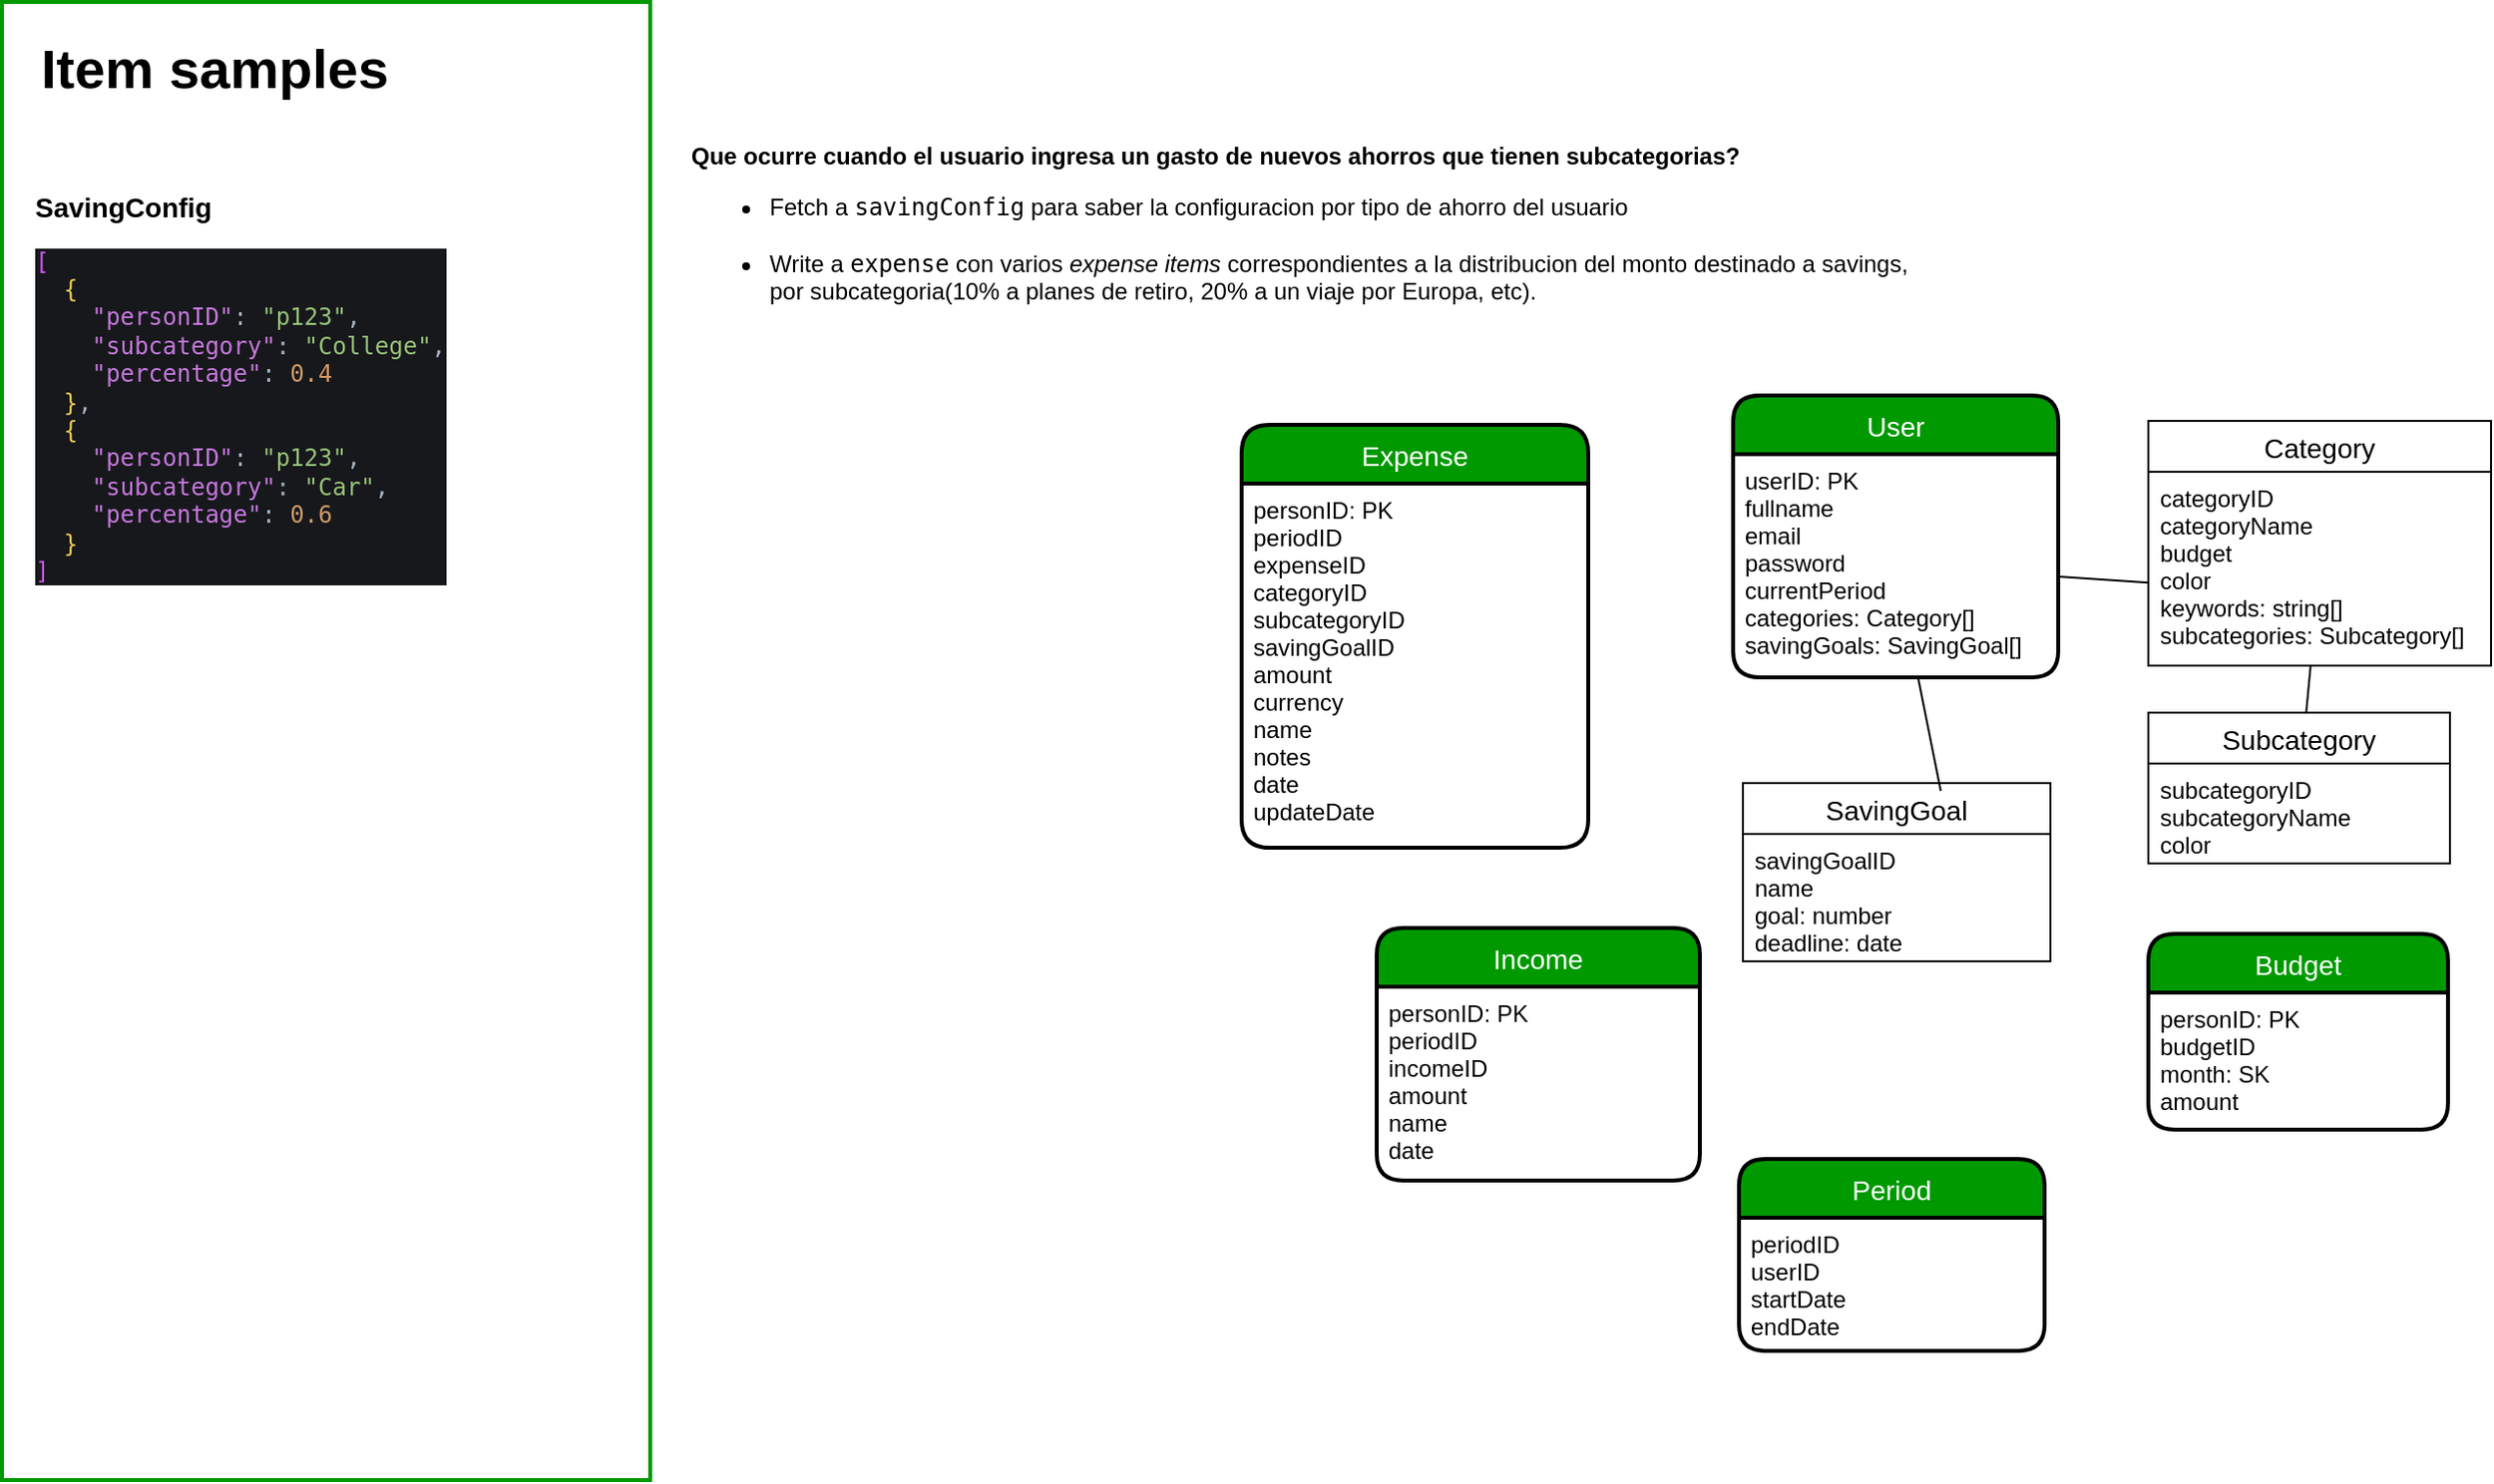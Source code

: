 <mxfile version="19.0.3" type="device"><diagram id="Nf0Q1J0bsJGXM35QZuhO" name="Data Model"><mxGraphModel dx="2310" dy="977" grid="0" gridSize="10" guides="1" tooltips="1" connect="1" arrows="1" fold="1" page="0" pageScale="1" pageWidth="850" pageHeight="1100" math="0" shadow="0"><root><mxCell id="0"/><mxCell id="1" parent="0"/><object label="Expense" a="" tooltip="Expense dadta&#10;" id="3ay3Hl6pnc34jk5LIuFB-1"><mxCell style="swimlane;childLayout=stackLayout;horizontal=1;startSize=30;horizontalStack=0;rounded=1;fontSize=14;fontStyle=0;strokeWidth=2;resizeParent=0;resizeLast=1;shadow=0;dashed=0;align=center;labelBackgroundColor=none;arcSize=16;labelBorderColor=none;swimlaneLine=1;swimlaneFillColor=none;gradientColor=none;gradientDirection=north;fillColor=#009900;fontColor=#FFFFFF;" parent="1" vertex="1"><mxGeometry x="-703" y="120" width="177" height="216" as="geometry"><mxRectangle x="-669" y="120" width="81" height="30" as="alternateBounds"/></mxGeometry></mxCell></object><mxCell id="3ay3Hl6pnc34jk5LIuFB-2" value="personID: PK&#10;periodID&#10;expenseID&#10;categoryID&#10;subcategoryID&#10;savingGoalID&#10;amount&#10;currency&#10;name&#10;notes&#10;date&#10;updateDate" style="align=left;strokeColor=none;fillColor=none;spacingLeft=4;fontSize=12;verticalAlign=top;resizable=0;rotatable=0;part=1;" parent="3ay3Hl6pnc34jk5LIuFB-1" vertex="1"><mxGeometry y="30" width="177" height="186" as="geometry"/></mxCell><mxCell id="TQfG1iUgKqF-C-MgNsLs-1" value="User" style="swimlane;childLayout=stackLayout;horizontal=1;startSize=30;horizontalStack=0;rounded=1;fontSize=14;fontStyle=0;strokeWidth=2;resizeParent=0;resizeLast=1;shadow=0;dashed=0;align=center;fillColor=#009900;fontColor=#FFFFFF;" parent="1" vertex="1"><mxGeometry x="-452" y="105" width="166" height="144" as="geometry"/></mxCell><mxCell id="TQfG1iUgKqF-C-MgNsLs-2" value="userID: PK&#10;fullname&#10;email&#10;password&#10;currentPeriod        &#10;categories: Category[]&#10;savingGoals: SavingGoal[]" style="align=left;strokeColor=none;fillColor=none;spacingLeft=4;fontSize=12;verticalAlign=top;resizable=0;rotatable=0;part=1;" parent="TQfG1iUgKqF-C-MgNsLs-1" vertex="1"><mxGeometry y="30" width="166" height="114" as="geometry"/></mxCell><mxCell id="TQfG1iUgKqF-C-MgNsLs-7" value="&lt;strong style=&quot;background-color: initial;&quot;&gt;Que ocurre cuando el usuario ingresa un gasto de nuevos ahorros que tienen subcategorias?&lt;/strong&gt;&lt;span style=&quot;background-color: initial;&quot;&gt;&lt;br&gt;&lt;/span&gt;&lt;ul style=&quot;background-color: initial;&quot;&gt;&lt;li&gt;Fetch a &lt;code&gt;savingConfig&lt;/code&gt; para saber la configuracion por tipo de ahorro del usuario&lt;/li&gt;&lt;br&gt;&lt;li&gt;Write a &lt;code&gt;expense&lt;/code&gt; con varios &lt;em&gt;expense items&lt;/em&gt; correspondientes a la distribucion del monto destinado a savings, &lt;br&gt;por subcategoria(10% a planes de retiro, 20% a un viaje por Europa, etc).&lt;/li&gt;&lt;/ul&gt;" style="text;html=1;align=left;verticalAlign=middle;resizable=0;points=[];autosize=1;strokeColor=none;fillColor=none;" parent="1" vertex="1"><mxGeometry x="-986" y="-26" width="631" height="98" as="geometry"/></mxCell><mxCell id="TQfG1iUgKqF-C-MgNsLs-9" value="&lt;h1&gt;Item samples&lt;/h1&gt;" style="text;html=1;strokeColor=none;fillColor=none;spacing=5;spacingTop=-20;whiteSpace=wrap;overflow=hidden;rounded=0;shadow=0;dashed=0;labelBackgroundColor=none;labelBorderColor=none;fontFamily=Helvetica;fontSize=14;fontColor=#000000;startSize=30;" parent="1" vertex="1"><mxGeometry x="-1321" y="-87" width="196" height="55" as="geometry"/></mxCell><mxCell id="TQfG1iUgKqF-C-MgNsLs-11" value="" style="rounded=0;whiteSpace=wrap;html=1;shadow=0;dashed=0;labelBackgroundColor=none;labelBorderColor=none;fontFamily=Helvetica;fontSize=14;fontColor=#000000;startSize=30;strokeColor=#009900;strokeWidth=2;fillColor=none;gradientColor=none;gradientDirection=north;" parent="1" vertex="1"><mxGeometry x="-1336" y="-96" width="331" height="755" as="geometry"/></mxCell><mxCell id="TQfG1iUgKqF-C-MgNsLs-10" value="&lt;div&gt;&lt;br&gt;&lt;/div&gt;&lt;div&gt;&lt;b&gt;SavingConfig&lt;/b&gt;&lt;/div&gt;&lt;div&gt;&lt;div style=&quot;&quot;&gt;&lt;pre style=&quot;background-color:#17181c;color:#abb2bf;font-family:'Menlo',monospace;font-size:9.0pt;&quot;&gt;&lt;span style=&quot;color:#d054f1;&quot;&gt;[&lt;br&gt;&lt;/span&gt;&lt;span style=&quot;color:#d054f1;&quot;&gt;  &lt;/span&gt;&lt;span style=&quot;color:#f1cc54;&quot;&gt;{&lt;br&gt;&lt;/span&gt;&lt;span style=&quot;color:#f1cc54;&quot;&gt;    &lt;/span&gt;&lt;span style=&quot;color:#c679dd;&quot;&gt;&quot;personID&quot;&lt;/span&gt;&lt;span style=&quot;color:#a6b2c0;&quot;&gt;: &lt;/span&gt;&lt;span style=&quot;color:#98c379;&quot;&gt;&quot;p123&quot;&lt;/span&gt;&lt;span style=&quot;color:#a6b2c0;&quot;&gt;,&lt;br&gt;&lt;/span&gt;&lt;span style=&quot;color:#a6b2c0;&quot;&gt;    &lt;/span&gt;&lt;span style=&quot;color:#c679dd;&quot;&gt;&quot;subcategory&quot;&lt;/span&gt;&lt;span style=&quot;color:#a6b2c0;&quot;&gt;: &lt;/span&gt;&lt;span style=&quot;color:#98c379;&quot;&gt;&quot;College&quot;&lt;/span&gt;&lt;span style=&quot;color:#a6b2c0;&quot;&gt;,&lt;br&gt;&lt;/span&gt;&lt;span style=&quot;color:#a6b2c0;&quot;&gt;    &lt;/span&gt;&lt;span style=&quot;color:#c679dd;&quot;&gt;&quot;percentage&quot;&lt;/span&gt;&lt;span style=&quot;color:#a6b2c0;&quot;&gt;: &lt;/span&gt;&lt;span style=&quot;color:#d19a66;&quot;&gt;0.4&lt;br&gt;&lt;/span&gt;&lt;span style=&quot;color:#d19a66;&quot;&gt;  &lt;/span&gt;&lt;span style=&quot;color:#f1cc54;&quot;&gt;}&lt;/span&gt;&lt;span style=&quot;color:#a6b2c0;&quot;&gt;,&lt;br&gt;&lt;/span&gt;&lt;span style=&quot;color:#a6b2c0;&quot;&gt;  &lt;/span&gt;&lt;span style=&quot;color:#f1cc54;&quot;&gt;{&lt;br&gt;&lt;/span&gt;&lt;span style=&quot;color:#f1cc54;&quot;&gt;    &lt;/span&gt;&lt;span style=&quot;color:#c679dd;&quot;&gt;&quot;personID&quot;&lt;/span&gt;&lt;span style=&quot;color:#a6b2c0;&quot;&gt;: &lt;/span&gt;&lt;span style=&quot;color:#98c379;&quot;&gt;&quot;p123&quot;&lt;/span&gt;&lt;span style=&quot;color:#a6b2c0;&quot;&gt;,&lt;br&gt;&lt;/span&gt;&lt;span style=&quot;color:#a6b2c0;&quot;&gt;    &lt;/span&gt;&lt;span style=&quot;color:#c679dd;&quot;&gt;&quot;subcategory&quot;&lt;/span&gt;&lt;span style=&quot;color:#a6b2c0;&quot;&gt;: &lt;/span&gt;&lt;span style=&quot;color:#98c379;&quot;&gt;&quot;Car&quot;&lt;/span&gt;&lt;span style=&quot;color:#a6b2c0;&quot;&gt;,&lt;br&gt;&lt;/span&gt;&lt;span style=&quot;color:#a6b2c0;&quot;&gt;    &lt;/span&gt;&lt;span style=&quot;color:#c679dd;&quot;&gt;&quot;percentage&quot;&lt;/span&gt;&lt;span style=&quot;color:#a6b2c0;&quot;&gt;: &lt;/span&gt;&lt;span style=&quot;color:#d19a66;&quot;&gt;0.6&lt;br&gt;&lt;/span&gt;&lt;span style=&quot;color:#d19a66;&quot;&gt;  &lt;/span&gt;&lt;span style=&quot;color:#f1cc54;&quot;&gt;}&lt;br&gt;&lt;/span&gt;&lt;span style=&quot;color:#d054f1;&quot;&gt;]&lt;/span&gt;&lt;/pre&gt;&lt;/div&gt;&lt;/div&gt;&lt;div&gt;&lt;b&gt;&lt;br&gt;&lt;/b&gt;&lt;/div&gt;&lt;div&gt;&lt;b&gt;&lt;br&gt;&lt;/b&gt;&lt;/div&gt;&lt;div&gt;&lt;b&gt;&lt;br&gt;&lt;/b&gt;&lt;/div&gt;&lt;div&gt;&lt;b&gt;&lt;br&gt;&lt;/b&gt;&lt;/div&gt;&lt;div&gt;&lt;b&gt;&lt;br&gt;&lt;/b&gt;&lt;/div&gt;" style="text;html=1;strokeColor=none;fillColor=none;align=left;verticalAlign=top;whiteSpace=wrap;rounded=0;shadow=0;dashed=0;labelBackgroundColor=none;labelBorderColor=none;fontFamily=Helvetica;fontSize=14;fontColor=#000000;startSize=30;" parent="1" vertex="1"><mxGeometry x="-1321" y="-23" width="323" height="677" as="geometry"/></mxCell><mxCell id="m6ExJk-LAfCFpmRk6G8L-9" value="Category" style="swimlane;fontStyle=0;childLayout=stackLayout;horizontal=1;startSize=26;horizontalStack=0;resizeParent=1;resizeParentMax=0;resizeLast=0;collapsible=1;marginBottom=0;align=center;fontSize=14;" parent="1" vertex="1"><mxGeometry x="-240" y="118" width="175" height="125" as="geometry"/></mxCell><mxCell id="m6ExJk-LAfCFpmRk6G8L-10" value="categoryID&#10;categoryName&#10;budget&#10;color&#10;keywords: string[]&#10;subcategories: Subcategory[] " style="text;strokeColor=none;fillColor=none;spacingLeft=4;spacingRight=4;overflow=hidden;rotatable=0;points=[[0,0.5],[1,0.5]];portConstraint=eastwest;fontSize=12;" parent="m6ExJk-LAfCFpmRk6G8L-9" vertex="1"><mxGeometry y="26" width="175" height="99" as="geometry"/></mxCell><mxCell id="m6ExJk-LAfCFpmRk6G8L-13" value="" style="endArrow=none;html=1;rounded=0;entryX=0.001;entryY=0.572;entryDx=0;entryDy=0;entryPerimeter=0;" parent="1" source="TQfG1iUgKqF-C-MgNsLs-2" target="m6ExJk-LAfCFpmRk6G8L-10" edge="1"><mxGeometry width="50" height="50" relative="1" as="geometry"><mxPoint x="-245" y="304" as="sourcePoint"/><mxPoint x="-195" y="254" as="targetPoint"/></mxGeometry></mxCell><mxCell id="m6ExJk-LAfCFpmRk6G8L-14" value="Subcategory" style="swimlane;fontStyle=0;childLayout=stackLayout;horizontal=1;startSize=26;horizontalStack=0;resizeParent=1;resizeParentMax=0;resizeLast=0;collapsible=1;marginBottom=0;align=center;fontSize=14;" parent="1" vertex="1"><mxGeometry x="-240" y="267" width="154" height="77" as="geometry"/></mxCell><mxCell id="m6ExJk-LAfCFpmRk6G8L-15" value="subcategoryID&#10;subcategoryName&#10;color" style="text;strokeColor=none;fillColor=none;spacingLeft=4;spacingRight=4;overflow=hidden;rotatable=0;points=[[0,0.5],[1,0.5]];portConstraint=eastwest;fontSize=12;" parent="m6ExJk-LAfCFpmRk6G8L-14" vertex="1"><mxGeometry y="26" width="154" height="51" as="geometry"/></mxCell><mxCell id="m6ExJk-LAfCFpmRk6G8L-16" value="" style="endArrow=none;html=1;rounded=0;" parent="1" source="m6ExJk-LAfCFpmRk6G8L-14" target="m6ExJk-LAfCFpmRk6G8L-10" edge="1"><mxGeometry width="50" height="50" relative="1" as="geometry"><mxPoint x="-318" y="338" as="sourcePoint"/><mxPoint x="-268" y="288" as="targetPoint"/></mxGeometry></mxCell><mxCell id="TiSNqj-LYJMHLtxkQyC9-1" value="Income" style="swimlane;childLayout=stackLayout;horizontal=1;startSize=30;horizontalStack=0;rounded=1;fontSize=14;fontStyle=0;strokeWidth=2;resizeParent=0;resizeLast=1;shadow=0;dashed=0;align=center;fillColor=#009900;fontColor=#FFFFFF;" parent="1" vertex="1"><mxGeometry x="-634" y="377" width="165" height="129" as="geometry"><mxRectangle x="-452" y="321" width="73" height="30" as="alternateBounds"/></mxGeometry></mxCell><mxCell id="TiSNqj-LYJMHLtxkQyC9-2" value="personID: PK&#10;periodID&#10;incomeID&#10;amount&#10;name&#10;date" style="align=left;strokeColor=none;fillColor=none;spacingLeft=4;fontSize=12;verticalAlign=top;resizable=0;rotatable=0;part=1;" parent="TiSNqj-LYJMHLtxkQyC9-1" vertex="1"><mxGeometry y="30" width="165" height="99" as="geometry"/></mxCell><mxCell id="Mrc9d25WFiYEkoAoWuCm-3" value="SavingGoal" style="swimlane;fontStyle=0;childLayout=stackLayout;horizontal=1;startSize=26;horizontalStack=0;resizeParent=1;resizeParentMax=0;resizeLast=0;collapsible=1;marginBottom=0;align=center;fontSize=14;" parent="1" vertex="1"><mxGeometry x="-447" y="303" width="157" height="91" as="geometry"/></mxCell><mxCell id="Mrc9d25WFiYEkoAoWuCm-6" value="" style="endArrow=none;html=1;rounded=0;" parent="Mrc9d25WFiYEkoAoWuCm-3" source="TQfG1iUgKqF-C-MgNsLs-2" edge="1"><mxGeometry width="50" height="50" relative="1" as="geometry"><mxPoint x="51" y="54" as="sourcePoint"/><mxPoint x="101" y="4" as="targetPoint"/></mxGeometry></mxCell><mxCell id="Mrc9d25WFiYEkoAoWuCm-4" value="savingGoalID&#10;name&#10;goal: number&#10;deadline: date" style="text;strokeColor=none;fillColor=none;spacingLeft=4;spacingRight=4;overflow=hidden;rotatable=0;points=[[0,0.5],[1,0.5]];portConstraint=eastwest;fontSize=12;" parent="Mrc9d25WFiYEkoAoWuCm-3" vertex="1"><mxGeometry y="26" width="157" height="65" as="geometry"/></mxCell><mxCell id="GGaqlDt-2Zkn8_LqBaIS-1" value="Budget" style="swimlane;childLayout=stackLayout;horizontal=1;startSize=30;horizontalStack=0;rounded=1;fontSize=14;fontStyle=0;strokeWidth=2;resizeParent=0;resizeLast=1;shadow=0;dashed=0;align=center;fillColor=#009900;fontColor=#FFFFFF;" parent="1" vertex="1"><mxGeometry x="-240" y="380" width="153" height="100" as="geometry"/></mxCell><mxCell id="GGaqlDt-2Zkn8_LqBaIS-2" value="personID: PK&#10;budgetID&#10;month: SK&#10;amount" style="align=left;strokeColor=none;fillColor=none;spacingLeft=4;fontSize=12;verticalAlign=top;resizable=0;rotatable=0;part=1;" parent="GGaqlDt-2Zkn8_LqBaIS-1" vertex="1"><mxGeometry y="30" width="153" height="70" as="geometry"/></mxCell><mxCell id="ANdsdI3aUZGvtNWBOnPX-1" value="Period" style="swimlane;childLayout=stackLayout;horizontal=1;startSize=30;horizontalStack=0;rounded=1;fontSize=14;fontStyle=0;strokeWidth=2;resizeParent=0;resizeLast=1;shadow=0;dashed=0;align=center;fillColor=#009900;fontColor=#FFFFFF;" vertex="1" parent="1"><mxGeometry x="-449" y="495" width="156" height="98" as="geometry"/></mxCell><mxCell id="ANdsdI3aUZGvtNWBOnPX-2" value="periodID&#10;userID&#10;startDate&#10;endDate" style="align=left;strokeColor=none;fillColor=none;spacingLeft=4;fontSize=12;verticalAlign=top;resizable=0;rotatable=0;part=1;" vertex="1" parent="ANdsdI3aUZGvtNWBOnPX-1"><mxGeometry y="30" width="156" height="68" as="geometry"/></mxCell></root></mxGraphModel></diagram></mxfile>